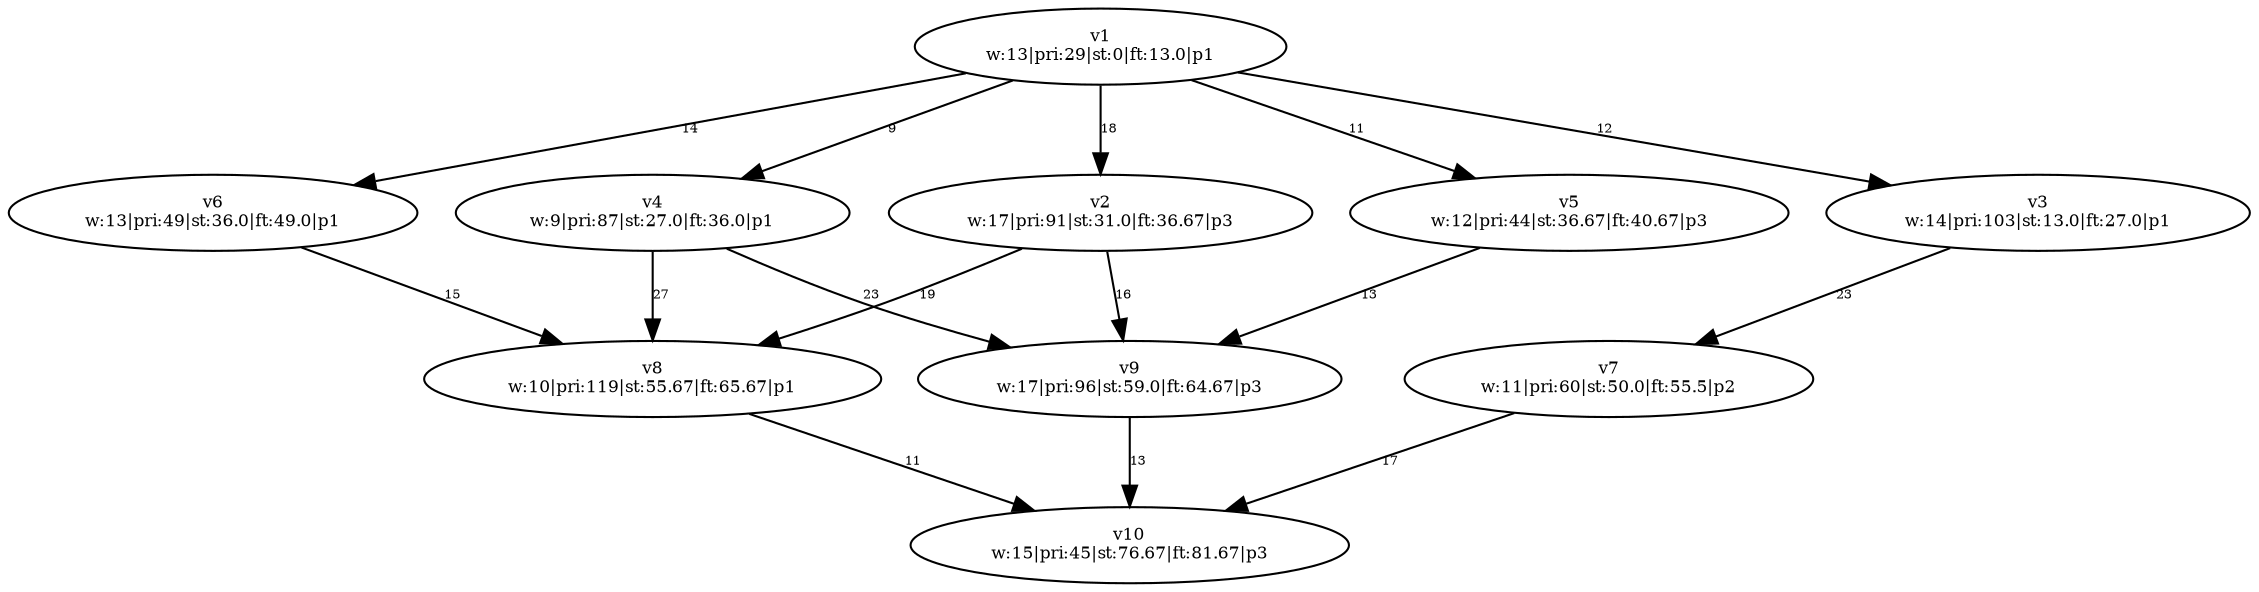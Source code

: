 digraph {
	v1 [label="v1
w:13|pri:29|st:0|ft:13.0|p1" fontsize=8.0]
	v3 [label="v3
w:14|pri:103|st:13.0|ft:27.0|p1" fontsize=8.0]
	v2 [label="v2
w:17|pri:91|st:31.0|ft:36.67|p3" fontsize=8.0]
	v4 [label="v4
w:9|pri:87|st:27.0|ft:36.0|p1" fontsize=8.0]
	v6 [label="v6
w:13|pri:49|st:36.0|ft:49.0|p1" fontsize=8.0]
	v5 [label="v5
w:12|pri:44|st:36.67|ft:40.67|p3" fontsize=8.0]
	v8 [label="v8
w:10|pri:119|st:55.67|ft:65.67|p1" fontsize=8.0]
	v9 [label="v9
w:17|pri:96|st:59.0|ft:64.67|p3" fontsize=8.0]
	v7 [label="v7
w:11|pri:60|st:50.0|ft:55.5|p2" fontsize=8.0]
	v10 [label="v10
w:15|pri:45|st:76.67|ft:81.67|p3" fontsize=8.0]
	v1 -> v2 [label=18 constraint=true fontsize=6.0]
	v1 -> v3 [label=12 constraint=true fontsize=6.0]
	v1 -> v4 [label=9 constraint=true fontsize=6.0]
	v1 -> v5 [label=11 constraint=true fontsize=6.0]
	v1 -> v6 [label=14 constraint=true fontsize=6.0]
	v2 -> v8 [label=19 constraint=true fontsize=6.0]
	v2 -> v9 [label=16 constraint=true fontsize=6.0]
	v3 -> v7 [label=23 constraint=true fontsize=6.0]
	v4 -> v8 [label=27 constraint=true fontsize=6.0]
	v4 -> v9 [label=23 constraint=true fontsize=6.0]
	v5 -> v9 [label=13 constraint=true fontsize=6.0]
	v6 -> v8 [label=15 constraint=true fontsize=6.0]
	v7 -> v10 [label=17 constraint=true fontsize=6.0]
	v8 -> v10 [label=11 constraint=true fontsize=6.0]
	v9 -> v10 [label=13 constraint=true fontsize=6.0]
}
